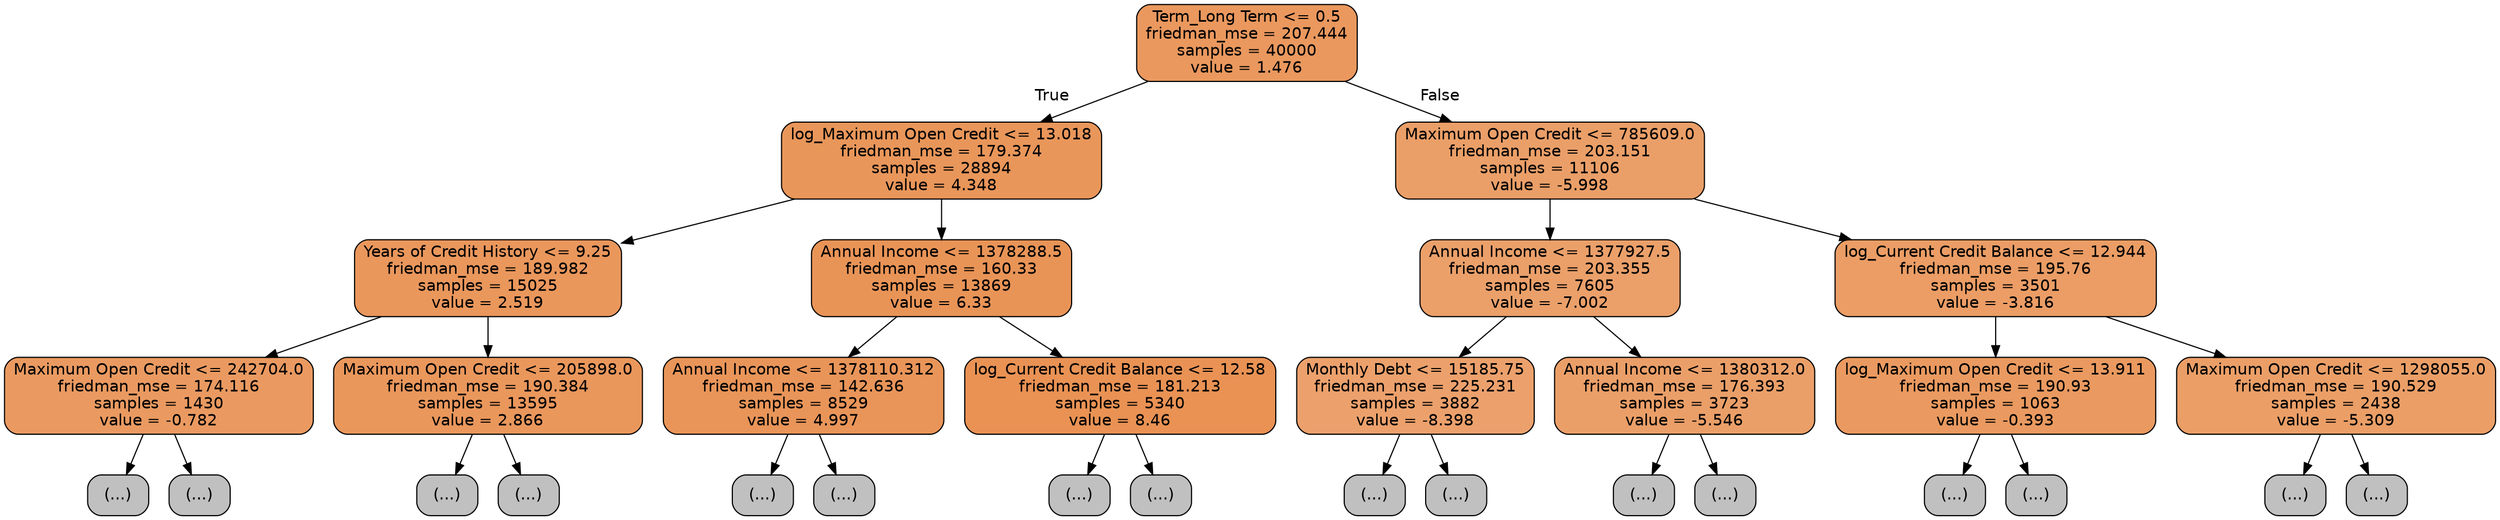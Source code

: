 digraph Tree {
node [shape=box, style="filled, rounded", color="black", fontname=helvetica] ;
edge [fontname=helvetica] ;
0 [label="Term_Long Term <= 0.5\nfriedman_mse = 207.444\nsamples = 40000\nvalue = 1.476", fillcolor="#ea985e"] ;
1 [label="log_Maximum Open Credit <= 13.018\nfriedman_mse = 179.374\nsamples = 28894\nvalue = 4.348", fillcolor="#e9965a"] ;
0 -> 1 [labeldistance=2.5, labelangle=45, headlabel="True"] ;
2 [label="Years of Credit History <= 9.25\nfriedman_mse = 189.982\nsamples = 15025\nvalue = 2.519", fillcolor="#ea975c"] ;
1 -> 2 ;
3 [label="Maximum Open Credit <= 242704.0\nfriedman_mse = 174.116\nsamples = 1430\nvalue = -0.782", fillcolor="#ea9a61"] ;
2 -> 3 ;
4 [label="(...)", fillcolor="#C0C0C0"] ;
3 -> 4 ;
167 [label="(...)", fillcolor="#C0C0C0"] ;
3 -> 167 ;
398 [label="Maximum Open Credit <= 205898.0\nfriedman_mse = 190.384\nsamples = 13595\nvalue = 2.866", fillcolor="#ea975c"] ;
2 -> 398 ;
399 [label="(...)", fillcolor="#C0C0C0"] ;
398 -> 399 ;
754 [label="(...)", fillcolor="#C0C0C0"] ;
398 -> 754 ;
1819 [label="Annual Income <= 1378288.5\nfriedman_mse = 160.33\nsamples = 13869\nvalue = 6.33", fillcolor="#e99457"] ;
1 -> 1819 ;
1820 [label="Annual Income <= 1378110.312\nfriedman_mse = 142.636\nsamples = 8529\nvalue = 4.997", fillcolor="#e99559"] ;
1819 -> 1820 ;
1821 [label="(...)", fillcolor="#C0C0C0"] ;
1820 -> 1821 ;
2862 [label="(...)", fillcolor="#C0C0C0"] ;
1820 -> 2862 ;
2975 [label="log_Current Credit Balance <= 12.58\nfriedman_mse = 181.213\nsamples = 5340\nvalue = 8.46", fillcolor="#e99254"] ;
1819 -> 2975 ;
2976 [label="(...)", fillcolor="#C0C0C0"] ;
2975 -> 2976 ;
3303 [label="(...)", fillcolor="#C0C0C0"] ;
2975 -> 3303 ;
4010 [label="Maximum Open Credit <= 785609.0\nfriedman_mse = 203.151\nsamples = 11106\nvalue = -5.998", fillcolor="#eb9f68"] ;
0 -> 4010 [labeldistance=2.5, labelangle=-45, headlabel="False"] ;
4011 [label="Annual Income <= 1377927.5\nfriedman_mse = 203.355\nsamples = 7605\nvalue = -7.002", fillcolor="#eba06a"] ;
4010 -> 4011 ;
4012 [label="Monthly Debt <= 15185.75\nfriedman_mse = 225.231\nsamples = 3882\nvalue = -8.398", fillcolor="#eca16c"] ;
4011 -> 4012 ;
4013 [label="(...)", fillcolor="#C0C0C0"] ;
4012 -> 4013 ;
4412 [label="(...)", fillcolor="#C0C0C0"] ;
4012 -> 4412 ;
4911 [label="Annual Income <= 1380312.0\nfriedman_mse = 176.393\nsamples = 3723\nvalue = -5.546", fillcolor="#eb9f68"] ;
4011 -> 4911 ;
4912 [label="(...)", fillcolor="#C0C0C0"] ;
4911 -> 4912 ;
4929 [label="(...)", fillcolor="#C0C0C0"] ;
4911 -> 4929 ;
5432 [label="log_Current Credit Balance <= 12.944\nfriedman_mse = 195.76\nsamples = 3501\nvalue = -3.816", fillcolor="#eb9d65"] ;
4010 -> 5432 ;
5433 [label="log_Maximum Open Credit <= 13.911\nfriedman_mse = 190.93\nsamples = 1063\nvalue = -0.393", fillcolor="#ea9a60"] ;
5432 -> 5433 ;
5434 [label="(...)", fillcolor="#C0C0C0"] ;
5433 -> 5434 ;
5679 [label="(...)", fillcolor="#C0C0C0"] ;
5433 -> 5679 ;
5844 [label="Maximum Open Credit <= 1298055.0\nfriedman_mse = 190.529\nsamples = 2438\nvalue = -5.309", fillcolor="#eb9f67"] ;
5432 -> 5844 ;
5845 [label="(...)", fillcolor="#C0C0C0"] ;
5844 -> 5845 ;
6312 [label="(...)", fillcolor="#C0C0C0"] ;
5844 -> 6312 ;
}